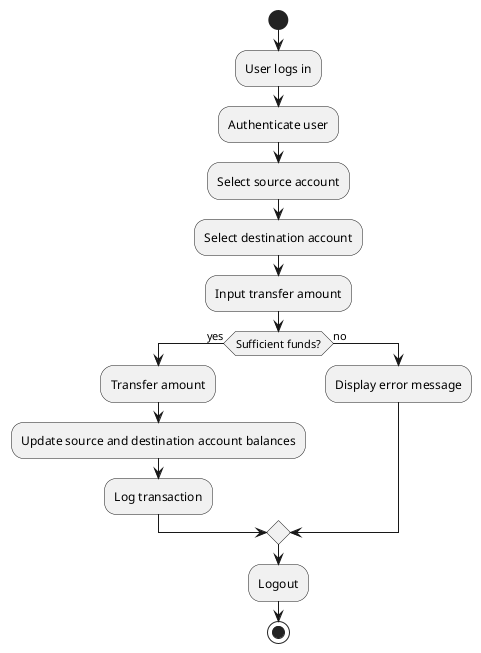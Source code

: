 @startuml
start
:User logs in;
:Authenticate user;
:Select source account;
:Select destination account;
:Input transfer amount;
if (Sufficient funds?) then (yes)
    :Transfer amount;
    :Update source and destination account balances;
    :Log transaction;
else (no)
    :Display error message;
endif
:Logout;
stop
@enduml
